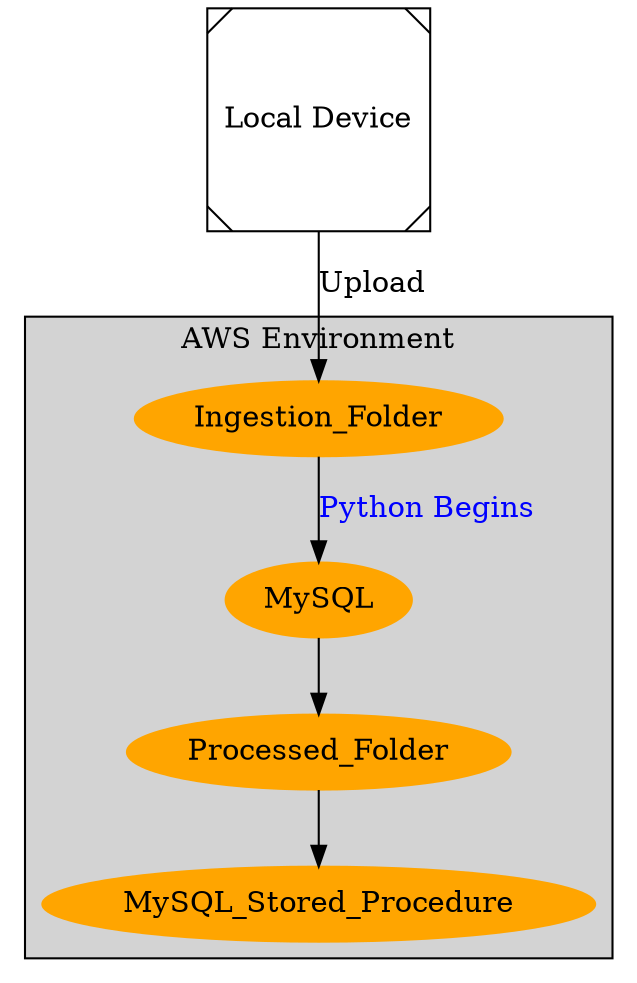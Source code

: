 digraph Ingestion_403b_DM {
	subgraph cluster_AWS_Environment {
		node [style=filled, color=orange];
		style=filled;
		Ingestion_Folder MySQL -> Processed_Folder -> MySQL_Stored_Procedure;
		label="AWS Environment";
	}

	start [label="Local Device", shape=Msquare];
	start -> Ingestion_Folder [label="Upload",color=black];
	Ingestion_Folder -> MySQL [label="Python Begins", fontcolor=blue];
}
